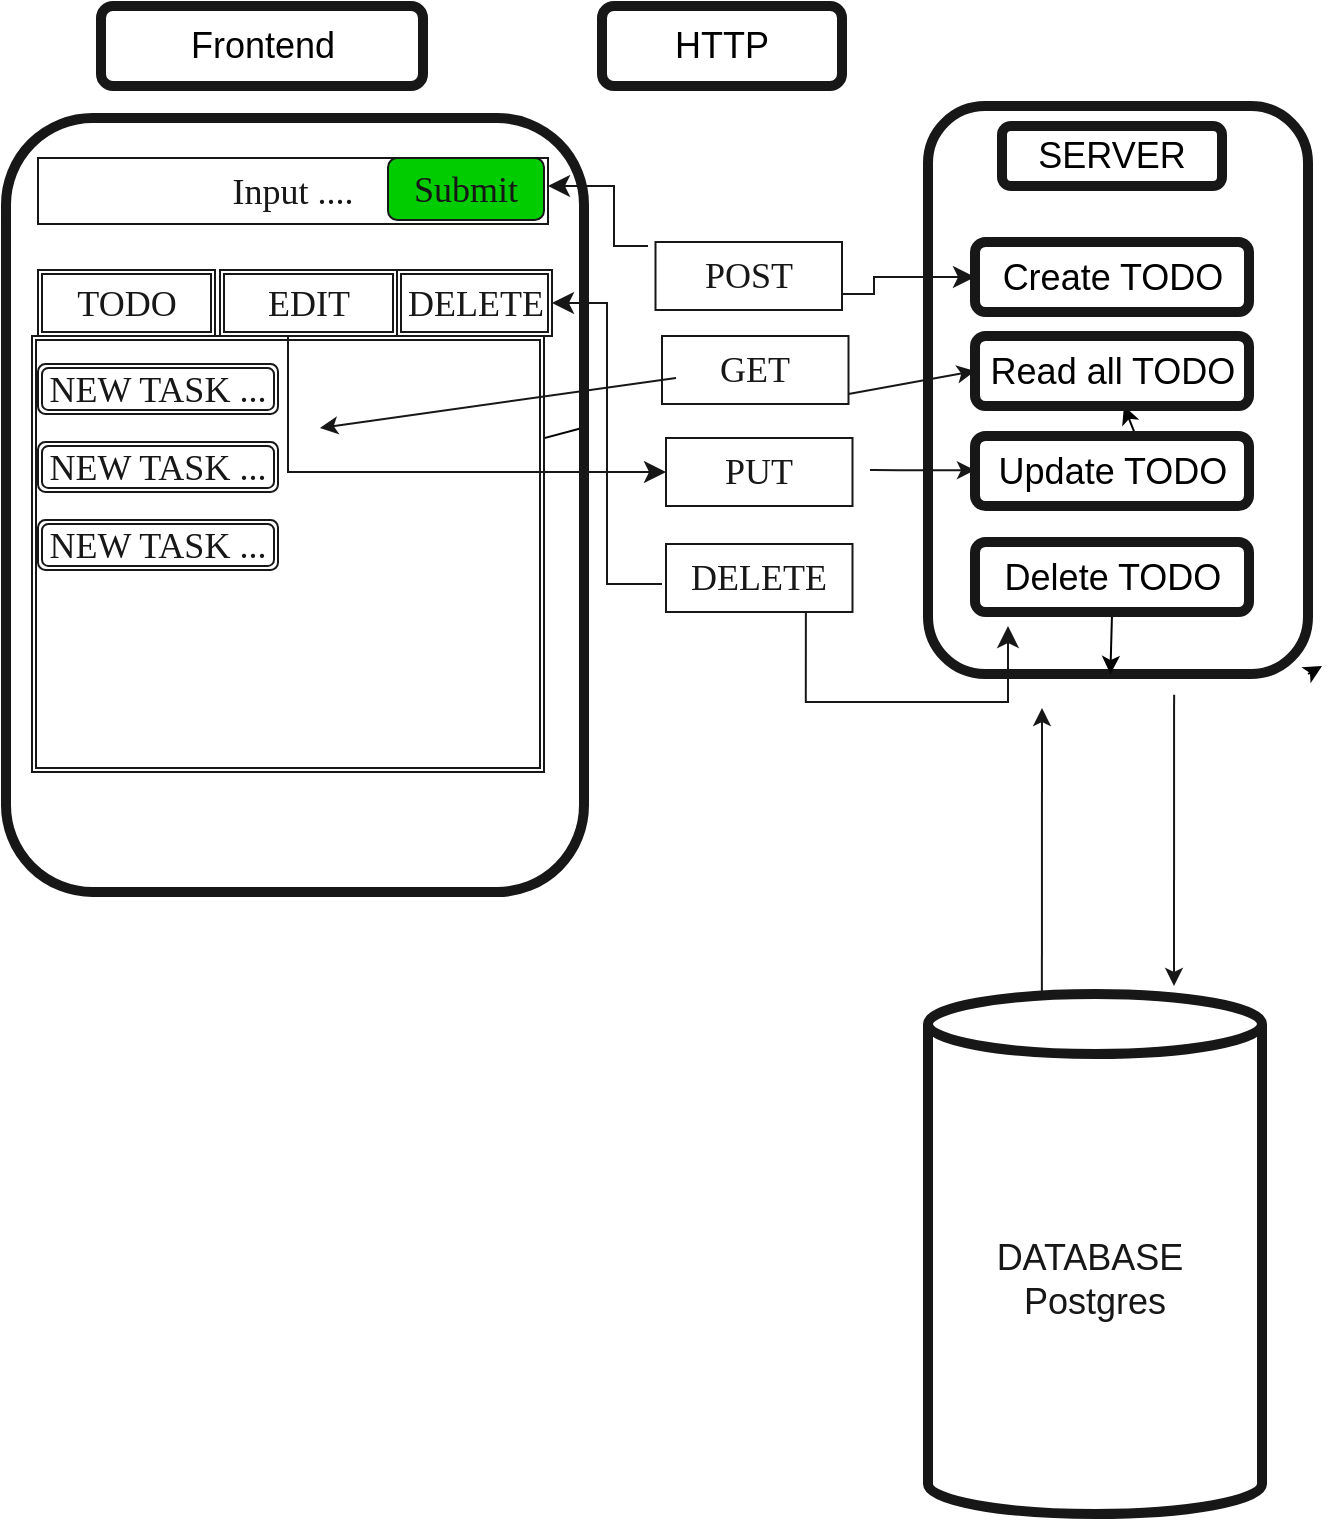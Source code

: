 <mxfile>
    <diagram id="7LIxXCbGdAymh-48TzNo" name="Page-1">
        <mxGraphModel dx="1972" dy="868" grid="0" gridSize="10" guides="1" tooltips="1" connect="1" arrows="1" fold="1" page="1" pageScale="1" pageWidth="850" pageHeight="1100" background="#FFFFFF" math="0" shadow="0">
            <root>
                <mxCell id="0"/>
                <mxCell id="1" parent="0"/>
                <mxCell id="39" value="" style="edgeStyle=none;html=1;fontFamily=Garamond;fontSize=14;" edge="1" parent="1" source="2">
                    <mxGeometry relative="1" as="geometry">
                        <mxPoint x="297" y="279.852" as="targetPoint"/>
                    </mxGeometry>
                </mxCell>
                <mxCell id="2" value="&lt;h1&gt;&lt;br&gt;&lt;/h1&gt;" style="rounded=1;whiteSpace=wrap;html=1;gradientColor=none;fillColor=none;strokeWidth=5;strokeColor=#171717;" vertex="1" parent="1">
                    <mxGeometry x="42" y="116" width="289" height="387" as="geometry"/>
                </mxCell>
                <mxCell id="13" style="edgeStyle=none;html=1;exitX=1;exitY=1;exitDx=0;exitDy=0;" edge="1" parent="1" source="3">
                    <mxGeometry relative="1" as="geometry">
                        <mxPoint x="700" y="390" as="targetPoint"/>
                    </mxGeometry>
                </mxCell>
                <mxCell id="3" value="" style="rounded=1;whiteSpace=wrap;html=1;strokeColor=#171717;strokeWidth=5;fillColor=none;gradientColor=none;" vertex="1" parent="1">
                    <mxGeometry x="503" y="110" width="190" height="284" as="geometry"/>
                </mxCell>
                <mxCell id="4" value="&lt;font style=&quot;font-size: 18px;&quot; color=&quot;#171717&quot;&gt;DATABASE&amp;nbsp;&lt;br&gt;Postgres&lt;/font&gt;" style="shape=cylinder3;whiteSpace=wrap;html=1;boundedLbl=1;backgroundOutline=1;size=15;strokeColor=#171717;strokeWidth=5;fillColor=none;gradientColor=none;rounded=1;" vertex="1" parent="1">
                    <mxGeometry x="503" y="554" width="167" height="260" as="geometry"/>
                </mxCell>
                <mxCell id="7" value="&lt;font style=&quot;font-size: 18px;&quot; color=&quot;#000000&quot;&gt;SERVER&lt;/font&gt;" style="rounded=1;whiteSpace=wrap;html=1;strokeColor=#171717;strokeWidth=5;fillColor=none;gradientColor=none;" vertex="1" parent="1">
                    <mxGeometry x="540" y="120" width="110" height="30" as="geometry"/>
                </mxCell>
                <mxCell id="8" value="&lt;font style=&quot;font-size: 18px;&quot; color=&quot;#000000&quot;&gt;Create TODO&lt;/font&gt;" style="rounded=1;whiteSpace=wrap;html=1;strokeColor=#171717;strokeWidth=5;fillColor=none;gradientColor=none;" vertex="1" parent="1">
                    <mxGeometry x="526.5" y="178" width="137" height="35" as="geometry"/>
                </mxCell>
                <mxCell id="12" style="edgeStyle=none;html=1;exitX=0.611;exitY=-0.144;exitDx=0;exitDy=0;exitPerimeter=0;" edge="1" parent="1">
                    <mxGeometry relative="1" as="geometry">
                        <mxPoint x="607.21" y="275.68" as="sourcePoint"/>
                        <mxPoint x="600.97" y="260.0" as="targetPoint"/>
                    </mxGeometry>
                </mxCell>
                <mxCell id="40" style="edgeStyle=none;html=1;exitX=0.5;exitY=1;exitDx=0;exitDy=0;fontFamily=Garamond;fontSize=14;" edge="1" parent="1" target="3">
                    <mxGeometry relative="1" as="geometry">
                        <mxPoint x="595" y="364" as="sourcePoint"/>
                    </mxGeometry>
                </mxCell>
                <mxCell id="14" value="&lt;font style=&quot;font-size: 18px;&quot; color=&quot;#000000&quot;&gt;HTTP&lt;/font&gt;" style="rounded=1;whiteSpace=wrap;html=1;strokeColor=#171717;strokeWidth=5;fillColor=none;gradientColor=none;" vertex="1" parent="1">
                    <mxGeometry x="340" y="60" width="120" height="40" as="geometry"/>
                </mxCell>
                <mxCell id="44" value="&lt;font color=&quot;#000000&quot; style=&quot;font-size: 18px;&quot;&gt;Frontend&lt;/font&gt;" style="rounded=1;whiteSpace=wrap;html=1;strokeColor=#171717;strokeWidth=5;fillColor=none;gradientColor=none;" vertex="1" parent="1">
                    <mxGeometry x="89.5" y="60" width="161" height="40" as="geometry"/>
                </mxCell>
                <mxCell id="45" value="&lt;font style=&quot;font-size: 18px;&quot; color=&quot;#000000&quot;&gt;Read all TODO&lt;/font&gt;" style="rounded=1;whiteSpace=wrap;html=1;strokeColor=#171717;strokeWidth=5;fillColor=none;gradientColor=none;" vertex="1" parent="1">
                    <mxGeometry x="526.5" y="225" width="137" height="35" as="geometry"/>
                </mxCell>
                <mxCell id="46" value="&lt;font style=&quot;font-size: 18px;&quot; color=&quot;#000000&quot;&gt;Update TODO&lt;/font&gt;" style="rounded=1;whiteSpace=wrap;html=1;strokeColor=#171717;strokeWidth=5;fillColor=none;gradientColor=none;" vertex="1" parent="1">
                    <mxGeometry x="526.5" y="275" width="137" height="35" as="geometry"/>
                </mxCell>
                <mxCell id="47" value="&lt;font style=&quot;font-size: 18px;&quot; color=&quot;#000000&quot;&gt;Delete TODO&lt;/font&gt;" style="rounded=1;whiteSpace=wrap;html=1;strokeColor=#171717;strokeWidth=5;fillColor=none;gradientColor=none;" vertex="1" parent="1">
                    <mxGeometry x="526.5" y="328" width="137" height="35" as="geometry"/>
                </mxCell>
                <mxCell id="55" value="" style="endArrow=classic;html=1;strokeColor=#171717;fontFamily=Garamond;fontSize=18;fontColor=#000000;fillColor=#000000;exitX=0.341;exitY=0.01;exitDx=0;exitDy=0;exitPerimeter=0;" edge="1" parent="1" source="4">
                    <mxGeometry width="50" height="50" relative="1" as="geometry">
                        <mxPoint x="588" y="444" as="sourcePoint"/>
                        <mxPoint x="560" y="411" as="targetPoint"/>
                    </mxGeometry>
                </mxCell>
                <mxCell id="56" value="" style="endArrow=classic;html=1;strokeColor=#171717;fontFamily=Garamond;fontSize=18;fontColor=#000000;fillColor=#000000;exitX=0.341;exitY=0.01;exitDx=0;exitDy=0;exitPerimeter=0;" edge="1" parent="1">
                    <mxGeometry width="50" height="50" relative="1" as="geometry">
                        <mxPoint x="626.05" y="404.4" as="sourcePoint"/>
                        <mxPoint x="625.997" y="550.0" as="targetPoint"/>
                    </mxGeometry>
                </mxCell>
                <mxCell id="58" value="Input ...." style="rounded=0;whiteSpace=wrap;html=1;fontFamily=Garamond;fontSize=18;fontColor=#171717;fillColor=#FFFFFF;strokeColor=#171717;" vertex="1" parent="1">
                    <mxGeometry x="58" y="136" width="255" height="33" as="geometry"/>
                </mxCell>
                <mxCell id="59" value="Submit" style="rounded=1;whiteSpace=wrap;html=1;strokeColor=#171717;fontFamily=Garamond;fontSize=18;fontColor=#171717;fillColor=#00CC00;" vertex="1" parent="1">
                    <mxGeometry x="233" y="136" width="78" height="31" as="geometry"/>
                </mxCell>
                <mxCell id="61" value="" style="shape=ext;double=1;rounded=0;whiteSpace=wrap;html=1;strokeColor=#171717;fontFamily=Garamond;fontSize=18;fontColor=#171717;fillColor=#FFFFFF;" vertex="1" parent="1">
                    <mxGeometry x="55" y="225" width="256" height="218" as="geometry"/>
                </mxCell>
                <mxCell id="62" value="TODO" style="shape=ext;double=1;rounded=0;whiteSpace=wrap;html=1;strokeColor=#171717;fontFamily=Garamond;fontSize=18;fontColor=#171717;fillColor=#FFFFFF;" vertex="1" parent="1">
                    <mxGeometry x="58" y="192" width="88.5" height="33" as="geometry"/>
                </mxCell>
                <mxCell id="69" value="" style="edgeStyle=none;html=1;strokeColor=#171717;fontFamily=Garamond;fontSize=18;fontColor=#171717;fillColor=#000000;" edge="1" parent="1" source="63" target="61">
                    <mxGeometry relative="1" as="geometry"/>
                </mxCell>
                <mxCell id="70" value="" style="edgeStyle=none;html=1;strokeColor=#171717;fontFamily=Garamond;fontSize=18;fontColor=#171717;fillColor=#000000;" edge="1" parent="1" source="63" target="61">
                    <mxGeometry relative="1" as="geometry"/>
                </mxCell>
                <mxCell id="63" value="EDIT" style="shape=ext;double=1;rounded=0;whiteSpace=wrap;html=1;strokeColor=#171717;fontFamily=Garamond;fontSize=18;fontColor=#171717;fillColor=#FFFFFF;" vertex="1" parent="1">
                    <mxGeometry x="149" y="192" width="88.5" height="33" as="geometry"/>
                </mxCell>
                <mxCell id="64" value="DELETE" style="shape=ext;double=1;rounded=0;whiteSpace=wrap;html=1;strokeColor=#171717;fontFamily=Garamond;fontSize=18;fontColor=#171717;fillColor=#FFFFFF;" vertex="1" parent="1">
                    <mxGeometry x="237.5" y="192" width="77.5" height="33" as="geometry"/>
                </mxCell>
                <mxCell id="67" value="DELETE" style="whiteSpace=wrap;html=1;fontSize=18;fontFamily=Garamond;fillColor=#FFFFFF;strokeColor=#171717;fontColor=#171717;rounded=0;" vertex="1" parent="1">
                    <mxGeometry x="372" y="329" width="93.25" height="34" as="geometry"/>
                </mxCell>
                <mxCell id="71" value="GET" style="whiteSpace=wrap;html=1;fontSize=18;fontFamily=Garamond;fillColor=#FFFFFF;strokeColor=#171717;fontColor=#171717;rounded=0;" vertex="1" parent="1">
                    <mxGeometry x="370" y="225" width="93.25" height="34" as="geometry"/>
                </mxCell>
                <mxCell id="72" value="PUT" style="whiteSpace=wrap;html=1;fontSize=18;fontFamily=Garamond;fillColor=#FFFFFF;strokeColor=#171717;fontColor=#171717;rounded=0;" vertex="1" parent="1">
                    <mxGeometry x="372" y="276" width="93.25" height="34" as="geometry"/>
                </mxCell>
                <mxCell id="73" value="POST" style="whiteSpace=wrap;html=1;fontSize=18;fontFamily=Garamond;fillColor=#FFFFFF;strokeColor=#171717;fontColor=#171717;rounded=0;" vertex="1" parent="1">
                    <mxGeometry x="366.75" y="178" width="93.25" height="34" as="geometry"/>
                </mxCell>
                <mxCell id="75" value="" style="edgeStyle=elbowEdgeStyle;elbow=horizontal;endArrow=classic;html=1;curved=0;rounded=0;endSize=8;startSize=8;strokeColor=#171717;fontFamily=Garamond;fontSize=18;fontColor=#171717;fillColor=#000000;entryX=0;entryY=0.5;entryDx=0;entryDy=0;" edge="1" parent="1" target="8">
                    <mxGeometry width="50" height="50" relative="1" as="geometry">
                        <mxPoint x="460" y="204" as="sourcePoint"/>
                        <mxPoint x="510" y="154" as="targetPoint"/>
                        <Array as="points">
                            <mxPoint x="476" y="-65"/>
                        </Array>
                    </mxGeometry>
                </mxCell>
                <mxCell id="77" value="" style="edgeStyle=elbowEdgeStyle;elbow=horizontal;endArrow=classic;html=1;curved=0;rounded=0;endSize=8;startSize=8;strokeColor=#171717;fontFamily=Garamond;fontSize=18;fontColor=#171717;fillColor=#000000;" edge="1" parent="1">
                    <mxGeometry width="50" height="50" relative="1" as="geometry">
                        <mxPoint x="363" y="180" as="sourcePoint"/>
                        <mxPoint x="313" y="150" as="targetPoint"/>
                        <Array as="points">
                            <mxPoint x="346" y="119"/>
                        </Array>
                    </mxGeometry>
                </mxCell>
                <mxCell id="79" value="" style="edgeStyle=elbowEdgeStyle;elbow=horizontal;endArrow=classic;html=1;curved=0;rounded=0;endSize=8;startSize=8;strokeColor=#171717;fontFamily=Garamond;fontSize=18;fontColor=#171717;fillColor=#000000;entryX=1;entryY=0.5;entryDx=0;entryDy=0;" edge="1" parent="1" target="64">
                    <mxGeometry width="50" height="50" relative="1" as="geometry">
                        <mxPoint x="370" y="349" as="sourcePoint"/>
                        <mxPoint x="320" y="319" as="targetPoint"/>
                        <Array as="points"/>
                    </mxGeometry>
                </mxCell>
                <mxCell id="80" value="" style="edgeStyle=segmentEdgeStyle;endArrow=classic;html=1;curved=0;rounded=0;endSize=8;startSize=8;strokeColor=#171717;fontFamily=Garamond;fontSize=18;fontColor=#171717;fillColor=#000000;exitX=0.75;exitY=1;exitDx=0;exitDy=0;" edge="1" parent="1" source="67">
                    <mxGeometry width="50" height="50" relative="1" as="geometry">
                        <mxPoint x="493" y="420" as="sourcePoint"/>
                        <mxPoint x="543" y="370" as="targetPoint"/>
                        <Array as="points">
                            <mxPoint x="442" y="408"/>
                            <mxPoint x="543" y="408"/>
                        </Array>
                    </mxGeometry>
                </mxCell>
                <mxCell id="81" value="" style="endArrow=classic;html=1;strokeColor=#171717;fontFamily=Garamond;fontSize=18;fontColor=#171717;fillColor=#000000;entryX=0;entryY=0.5;entryDx=0;entryDy=0;" edge="1" parent="1" target="45">
                    <mxGeometry width="50" height="50" relative="1" as="geometry">
                        <mxPoint x="463.25" y="254" as="sourcePoint"/>
                        <mxPoint x="563.25" y="150" as="targetPoint"/>
                    </mxGeometry>
                </mxCell>
                <mxCell id="83" value="" style="endArrow=classic;html=1;strokeColor=#171717;fontFamily=Garamond;fontSize=18;fontColor=#171717;fillColor=#000000;" edge="1" parent="1">
                    <mxGeometry width="50" height="50" relative="1" as="geometry">
                        <mxPoint x="377" y="246" as="sourcePoint"/>
                        <mxPoint x="199" y="271" as="targetPoint"/>
                    </mxGeometry>
                </mxCell>
                <mxCell id="85" value="" style="edgeStyle=elbowEdgeStyle;elbow=vertical;endArrow=classic;html=1;curved=0;rounded=0;endSize=8;startSize=8;strokeColor=#171717;fontFamily=Garamond;fontSize=18;fontColor=#171717;fillColor=#000000;entryX=0;entryY=0.5;entryDx=0;entryDy=0;exitX=0.5;exitY=0;exitDx=0;exitDy=0;" edge="1" parent="1" source="61" target="72">
                    <mxGeometry width="50" height="50" relative="1" as="geometry">
                        <mxPoint x="263" y="276" as="sourcePoint"/>
                        <mxPoint x="213" y="326" as="targetPoint"/>
                        <Array as="points">
                            <mxPoint x="346" y="293"/>
                            <mxPoint x="355" y="260"/>
                            <mxPoint x="355" y="273"/>
                        </Array>
                    </mxGeometry>
                </mxCell>
                <mxCell id="86" value="" style="endArrow=classic;html=1;strokeColor=#171717;fontFamily=Garamond;fontSize=18;fontColor=#171717;fillColor=#000000;" edge="1" parent="1">
                    <mxGeometry width="50" height="50" relative="1" as="geometry">
                        <mxPoint x="474" y="292" as="sourcePoint"/>
                        <mxPoint x="526.5" y="292.09" as="targetPoint"/>
                        <Array as="points">
                            <mxPoint x="478.5" y="292.09"/>
                        </Array>
                    </mxGeometry>
                </mxCell>
                <mxCell id="87" value="NEW TASK ..." style="shape=ext;double=1;rounded=1;whiteSpace=wrap;html=1;strokeColor=#171717;fontFamily=Garamond;fontSize=18;fontColor=#171717;fillColor=#FFFFFF;" vertex="1" parent="1">
                    <mxGeometry x="58" y="239" width="120" height="25" as="geometry"/>
                </mxCell>
                <mxCell id="88" value="NEW TASK ..." style="shape=ext;double=1;rounded=1;whiteSpace=wrap;html=1;strokeColor=#171717;fontFamily=Garamond;fontSize=18;fontColor=#171717;fillColor=#FFFFFF;" vertex="1" parent="1">
                    <mxGeometry x="58" y="278" width="120" height="25" as="geometry"/>
                </mxCell>
                <mxCell id="89" value="NEW TASK ..." style="shape=ext;double=1;rounded=1;whiteSpace=wrap;html=1;strokeColor=#171717;fontFamily=Garamond;fontSize=18;fontColor=#171717;fillColor=#FFFFFF;" vertex="1" parent="1">
                    <mxGeometry x="58" y="317" width="120" height="25" as="geometry"/>
                </mxCell>
            </root>
        </mxGraphModel>
    </diagram>
</mxfile>